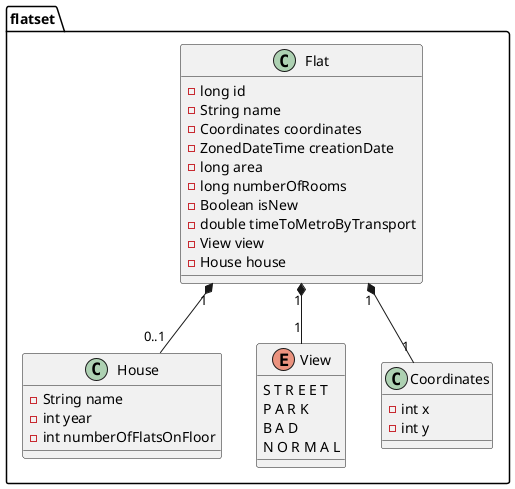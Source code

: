 @startuml flatset_classes_diagram

package flatset {

  class House {
    - String name
    - int year
    - int numberOfFlatsOnFloor
  }

  enum View {
    <size:14>S T R E E T</size>
    <size:14>P A R K</size>
    <size:14>B A D</size>
    <size:14>N O R M A L</size>
  }

  class Flat {
    - long id
    - String name
    - Coordinates coordinates
    - ZonedDateTime creationDate
    - long area
    - long numberOfRooms
    - Boolean isNew
    - double timeToMetroByTransport
    - View view
    - House house
  }

  class Coordinates {
    - int x
    - int y
  }
}

Flat "1" *-- "1" Coordinates
Flat "1" *-- "0..1" House
Flat "1" *-- "1" View

@enduml